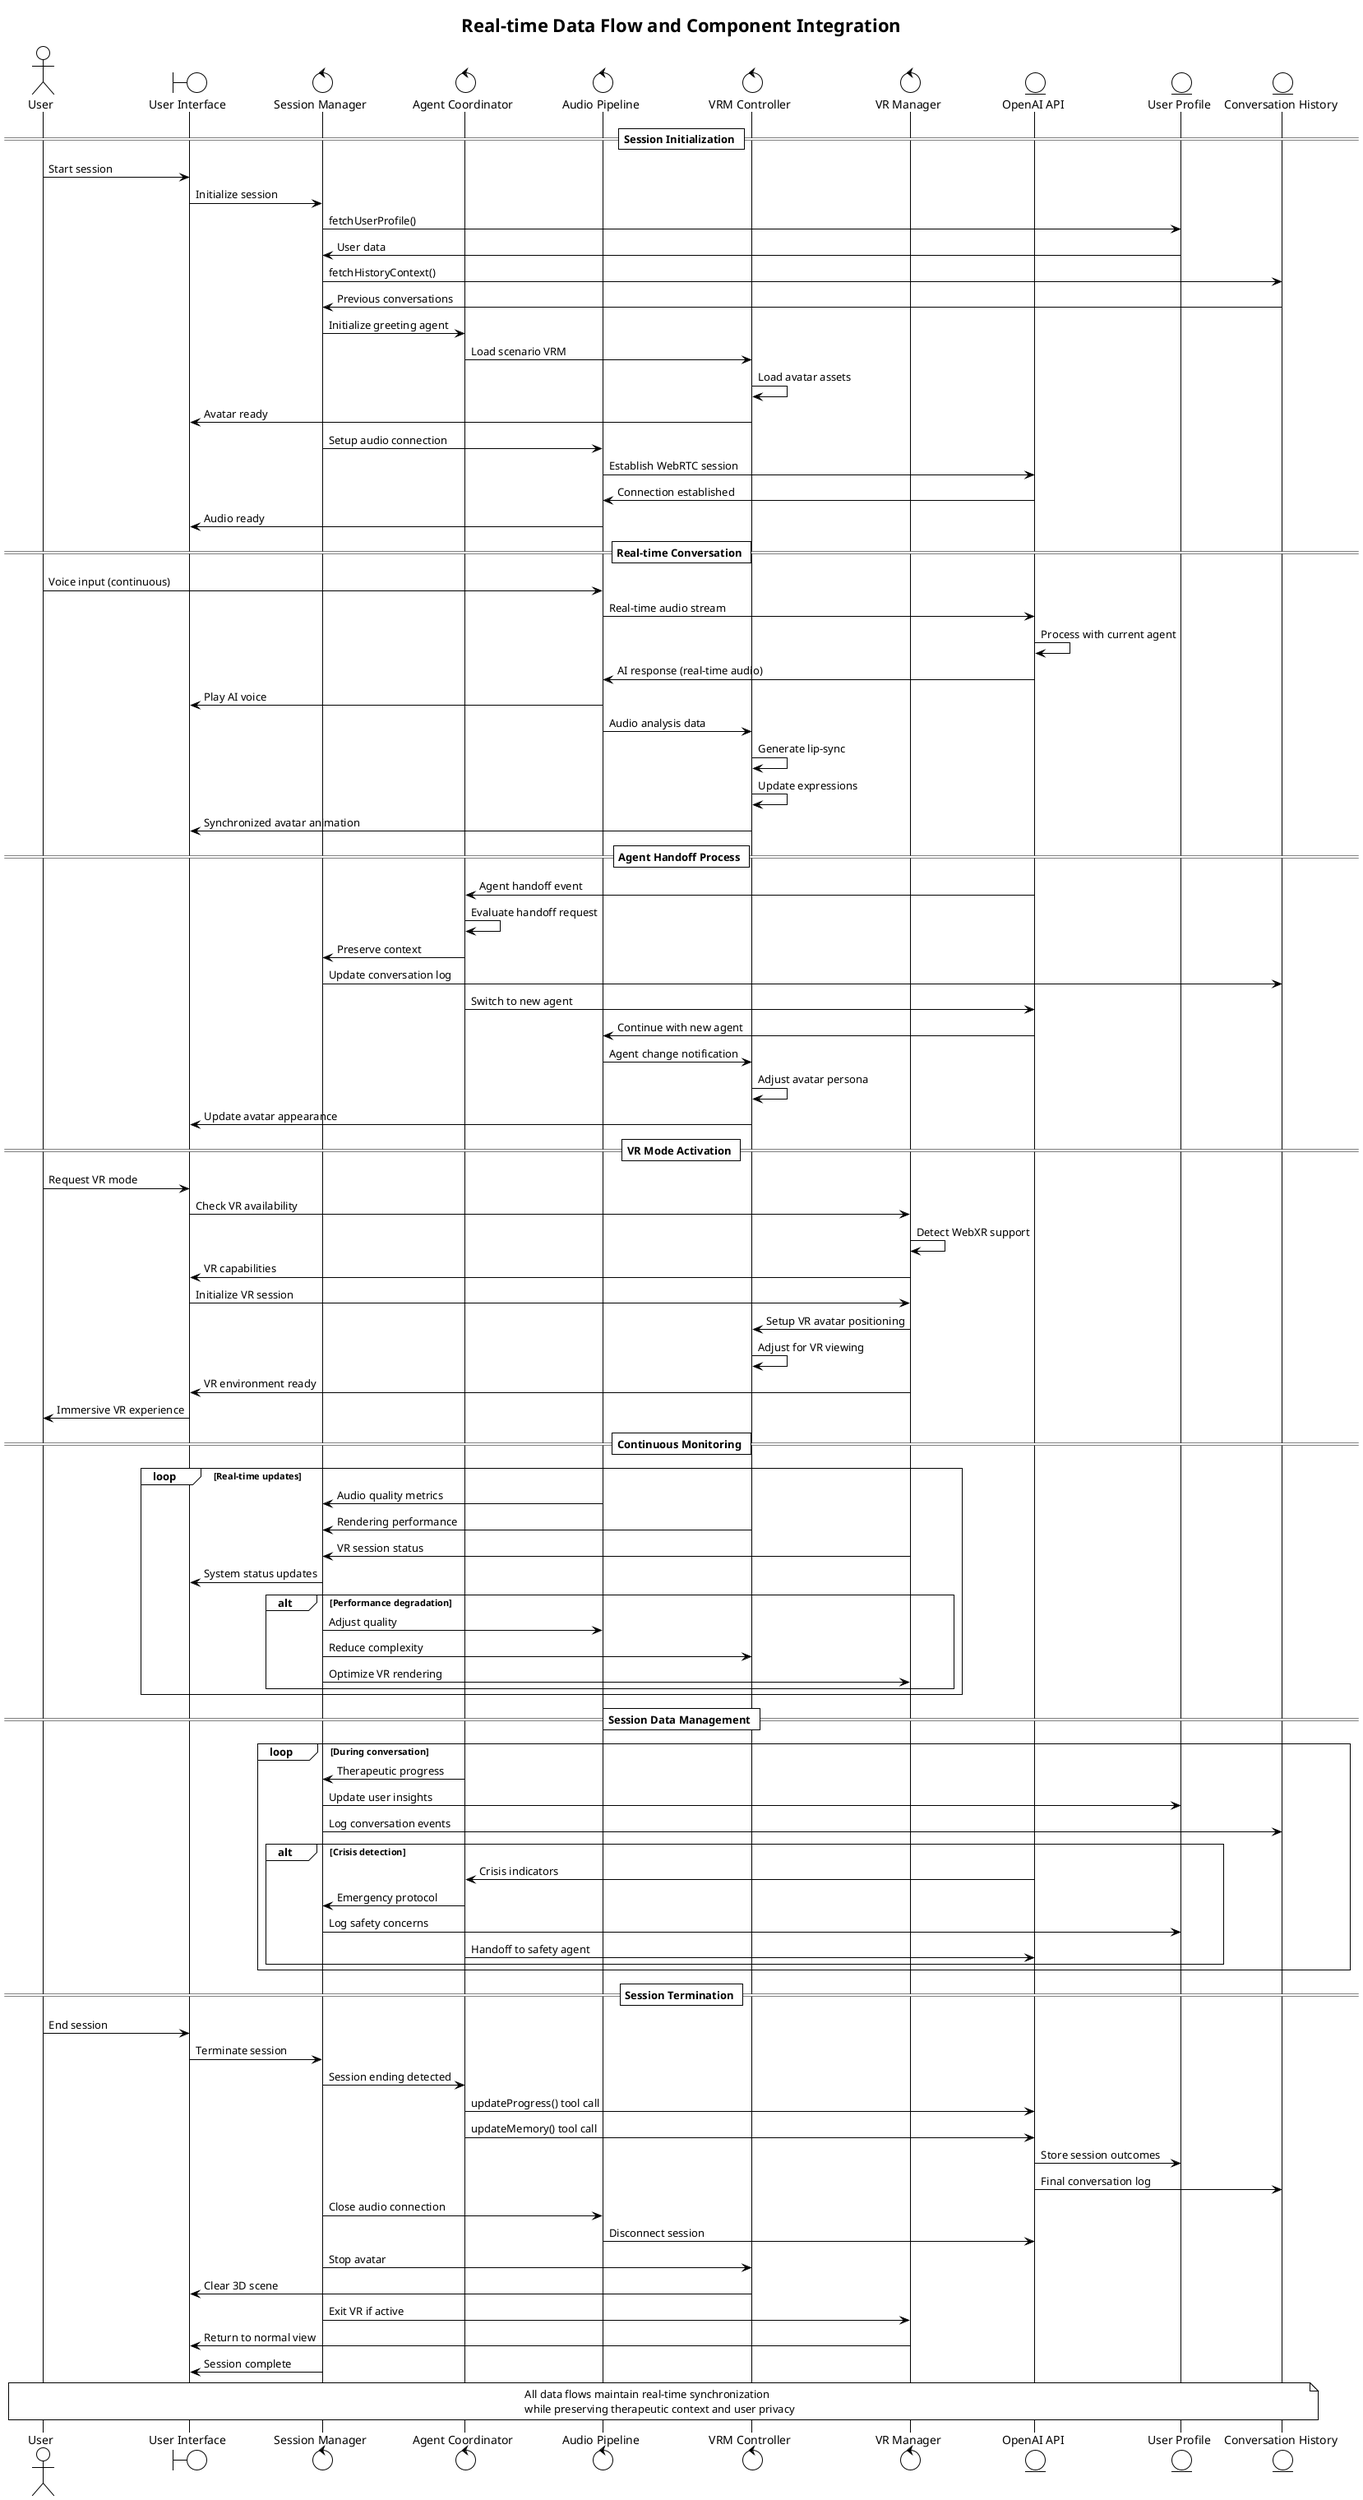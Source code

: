 @startuml Data Flow and System Integration
!theme plain
title Real-time Data Flow and Component Integration

actor User
boundary "User Interface" as UI
control "Session Manager" as SessionMgr
control "Agent Coordinator" as AgentCoord
control "Audio Pipeline" as AudioPipe
control "VRM Controller" as VRMCtrl
control "VR Manager" as VRMgr
entity "OpenAI API" as OpenAI
entity "User Profile" as Profile
entity "Conversation History" as History

== Session Initialization ==
User -> UI: Start session
UI -> SessionMgr: Initialize session
SessionMgr -> Profile: fetchUserProfile()
Profile -> SessionMgr: User data
SessionMgr -> History: fetchHistoryContext()
History -> SessionMgr: Previous conversations
SessionMgr -> AgentCoord: Initialize greeting agent
AgentCoord -> VRMCtrl: Load scenario VRM
VRMCtrl -> VRMCtrl: Load avatar assets
VRMCtrl -> UI: Avatar ready
SessionMgr -> AudioPipe: Setup audio connection
AudioPipe -> OpenAI: Establish WebRTC session
OpenAI -> AudioPipe: Connection established
AudioPipe -> UI: Audio ready

== Real-time Conversation ==
User -> AudioPipe: Voice input (continuous)
AudioPipe -> OpenAI: Real-time audio stream
OpenAI -> OpenAI: Process with current agent
OpenAI -> AudioPipe: AI response (real-time audio)
AudioPipe -> UI: Play AI voice
AudioPipe -> VRMCtrl: Audio analysis data
VRMCtrl -> VRMCtrl: Generate lip-sync
VRMCtrl -> VRMCtrl: Update expressions
VRMCtrl -> UI: Synchronized avatar animation

== Agent Handoff Process ==
OpenAI -> AgentCoord: Agent handoff event
AgentCoord -> AgentCoord: Evaluate handoff request
AgentCoord -> SessionMgr: Preserve context
SessionMgr -> History: Update conversation log
AgentCoord -> OpenAI: Switch to new agent
OpenAI -> AudioPipe: Continue with new agent
AudioPipe -> VRMCtrl: Agent change notification
VRMCtrl -> VRMCtrl: Adjust avatar persona
VRMCtrl -> UI: Update avatar appearance

== VR Mode Activation ==
User -> UI: Request VR mode
UI -> VRMgr: Check VR availability
VRMgr -> VRMgr: Detect WebXR support
VRMgr -> UI: VR capabilities
UI -> VRMgr: Initialize VR session
VRMgr -> VRMCtrl: Setup VR avatar positioning
VRMCtrl -> VRMCtrl: Adjust for VR viewing
VRMgr -> UI: VR environment ready
UI -> User: Immersive VR experience

== Continuous Monitoring ==
loop Real-time updates
    AudioPipe -> SessionMgr: Audio quality metrics
    VRMCtrl -> SessionMgr: Rendering performance
    VRMgr -> SessionMgr: VR session status
    SessionMgr -> UI: System status updates
    
    alt Performance degradation
        SessionMgr -> AudioPipe: Adjust quality
        SessionMgr -> VRMCtrl: Reduce complexity
        SessionMgr -> VRMgr: Optimize VR rendering
    end
end

== Session Data Management ==
loop During conversation
    AgentCoord -> SessionMgr: Therapeutic progress
    SessionMgr -> Profile: Update user insights
    SessionMgr -> History: Log conversation events
    
    alt Crisis detection
        OpenAI -> AgentCoord: Crisis indicators
        AgentCoord -> SessionMgr: Emergency protocol
        SessionMgr -> Profile: Log safety concerns
        AgentCoord -> OpenAI: Handoff to safety agent
    end
end

== Session Termination ==
User -> UI: End session
UI -> SessionMgr: Terminate session
SessionMgr -> AgentCoord: Session ending detected
AgentCoord -> OpenAI: updateProgress() tool call
AgentCoord -> OpenAI: updateMemory() tool call
OpenAI -> Profile: Store session outcomes
OpenAI -> History: Final conversation log
SessionMgr -> AudioPipe: Close audio connection
AudioPipe -> OpenAI: Disconnect session
SessionMgr -> VRMCtrl: Stop avatar
VRMCtrl -> UI: Clear 3D scene
SessionMgr -> VRMgr: Exit VR if active
VRMgr -> UI: Return to normal view
SessionMgr -> UI: Session complete

note over User, History
All data flows maintain real-time synchronization
while preserving therapeutic context and user privacy
end note

@enduml